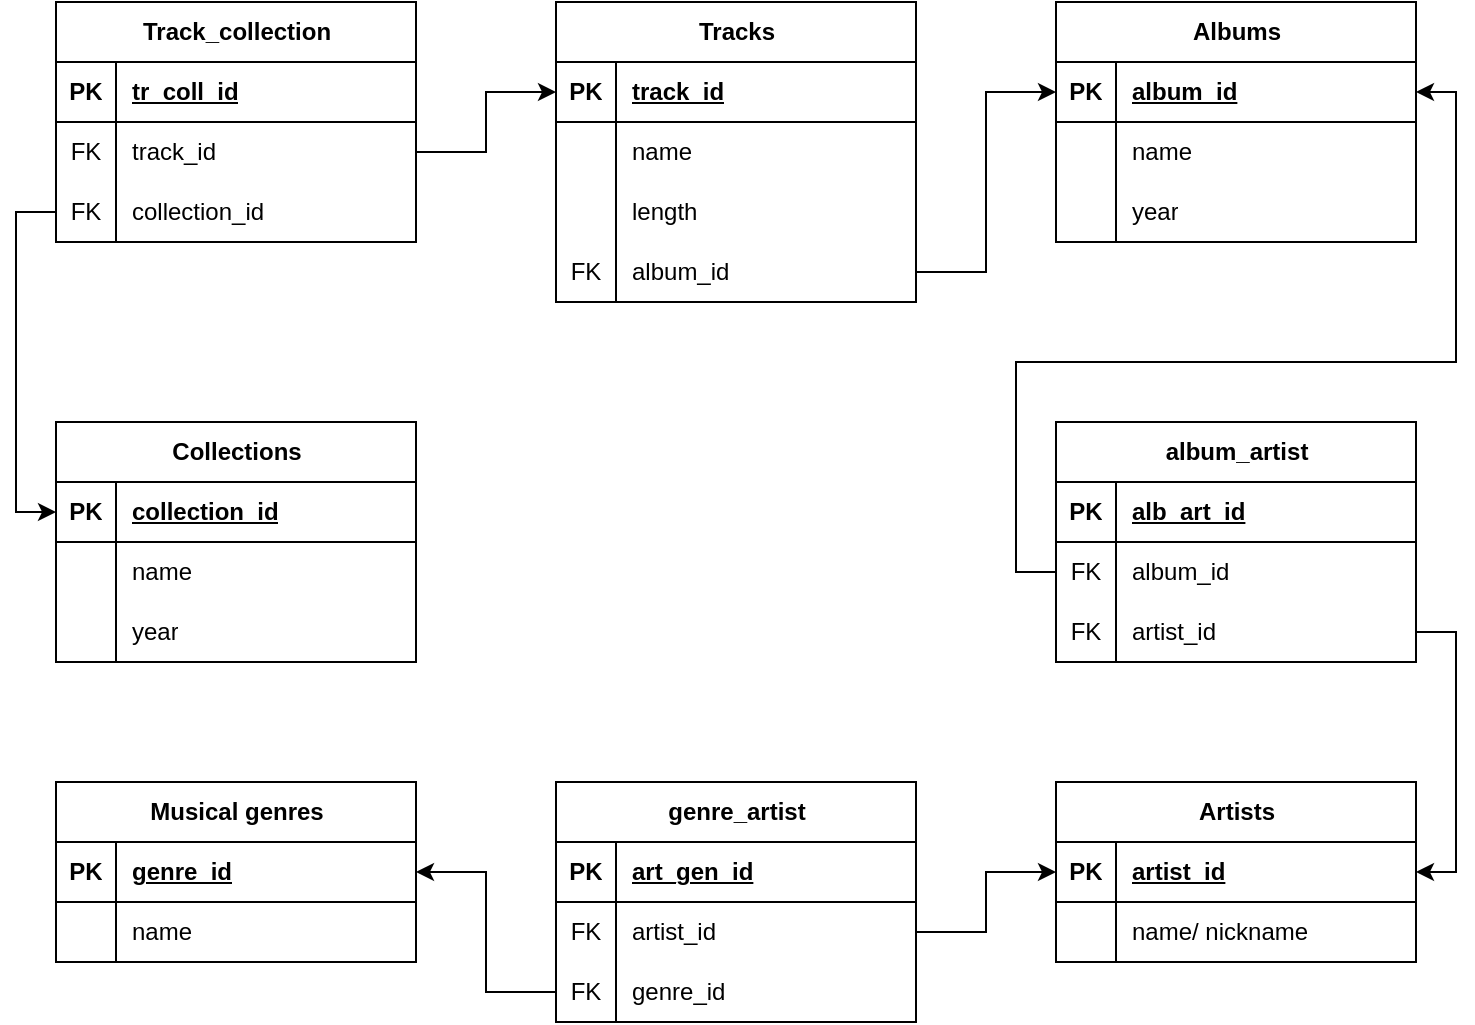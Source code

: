 <mxfile version="21.6.5" type="google">
  <diagram name="Страница 1" id="IG0NRlrLGkzUfWUFihXR">
    <mxGraphModel grid="1" page="1" gridSize="10" guides="1" tooltips="1" connect="1" arrows="1" fold="1" pageScale="1" pageWidth="827" pageHeight="1169" math="0" shadow="0">
      <root>
        <mxCell id="0" />
        <mxCell id="1" parent="0" />
        <mxCell id="9C3MVpAJXpn7DjcmFH6v-1" value="Tracks" style="shape=table;startSize=30;container=1;collapsible=1;childLayout=tableLayout;fixedRows=1;rowLines=0;fontStyle=1;align=center;resizeLast=1;html=1;" vertex="1" parent="1">
          <mxGeometry x="290" y="90" width="180" height="150" as="geometry" />
        </mxCell>
        <mxCell id="9C3MVpAJXpn7DjcmFH6v-2" value="" style="shape=tableRow;horizontal=0;startSize=0;swimlaneHead=0;swimlaneBody=0;fillColor=none;collapsible=0;dropTarget=0;points=[[0,0.5],[1,0.5]];portConstraint=eastwest;top=0;left=0;right=0;bottom=1;" vertex="1" parent="9C3MVpAJXpn7DjcmFH6v-1">
          <mxGeometry y="30" width="180" height="30" as="geometry" />
        </mxCell>
        <mxCell id="9C3MVpAJXpn7DjcmFH6v-3" value="PK" style="shape=partialRectangle;connectable=0;fillColor=none;top=0;left=0;bottom=0;right=0;fontStyle=1;overflow=hidden;whiteSpace=wrap;html=1;" vertex="1" parent="9C3MVpAJXpn7DjcmFH6v-2">
          <mxGeometry width="30" height="30" as="geometry">
            <mxRectangle width="30" height="30" as="alternateBounds" />
          </mxGeometry>
        </mxCell>
        <mxCell id="9C3MVpAJXpn7DjcmFH6v-4" value="track_id" style="shape=partialRectangle;connectable=0;fillColor=none;top=0;left=0;bottom=0;right=0;align=left;spacingLeft=6;fontStyle=5;overflow=hidden;whiteSpace=wrap;html=1;" vertex="1" parent="9C3MVpAJXpn7DjcmFH6v-2">
          <mxGeometry x="30" width="150" height="30" as="geometry">
            <mxRectangle width="150" height="30" as="alternateBounds" />
          </mxGeometry>
        </mxCell>
        <mxCell id="9C3MVpAJXpn7DjcmFH6v-5" value="" style="shape=tableRow;horizontal=0;startSize=0;swimlaneHead=0;swimlaneBody=0;fillColor=none;collapsible=0;dropTarget=0;points=[[0,0.5],[1,0.5]];portConstraint=eastwest;top=0;left=0;right=0;bottom=0;" vertex="1" parent="9C3MVpAJXpn7DjcmFH6v-1">
          <mxGeometry y="60" width="180" height="30" as="geometry" />
        </mxCell>
        <mxCell id="9C3MVpAJXpn7DjcmFH6v-6" value="" style="shape=partialRectangle;connectable=0;fillColor=none;top=0;left=0;bottom=0;right=0;editable=1;overflow=hidden;whiteSpace=wrap;html=1;" vertex="1" parent="9C3MVpAJXpn7DjcmFH6v-5">
          <mxGeometry width="30" height="30" as="geometry">
            <mxRectangle width="30" height="30" as="alternateBounds" />
          </mxGeometry>
        </mxCell>
        <mxCell id="9C3MVpAJXpn7DjcmFH6v-7" value="name" style="shape=partialRectangle;connectable=0;fillColor=none;top=0;left=0;bottom=0;right=0;align=left;spacingLeft=6;overflow=hidden;whiteSpace=wrap;html=1;" vertex="1" parent="9C3MVpAJXpn7DjcmFH6v-5">
          <mxGeometry x="30" width="150" height="30" as="geometry">
            <mxRectangle width="150" height="30" as="alternateBounds" />
          </mxGeometry>
        </mxCell>
        <mxCell id="9C3MVpAJXpn7DjcmFH6v-8" value="" style="shape=tableRow;horizontal=0;startSize=0;swimlaneHead=0;swimlaneBody=0;fillColor=none;collapsible=0;dropTarget=0;points=[[0,0.5],[1,0.5]];portConstraint=eastwest;top=0;left=0;right=0;bottom=0;" vertex="1" parent="9C3MVpAJXpn7DjcmFH6v-1">
          <mxGeometry y="90" width="180" height="30" as="geometry" />
        </mxCell>
        <mxCell id="9C3MVpAJXpn7DjcmFH6v-9" value="" style="shape=partialRectangle;connectable=0;fillColor=none;top=0;left=0;bottom=0;right=0;editable=1;overflow=hidden;whiteSpace=wrap;html=1;" vertex="1" parent="9C3MVpAJXpn7DjcmFH6v-8">
          <mxGeometry width="30" height="30" as="geometry">
            <mxRectangle width="30" height="30" as="alternateBounds" />
          </mxGeometry>
        </mxCell>
        <mxCell id="9C3MVpAJXpn7DjcmFH6v-10" value="length" style="shape=partialRectangle;connectable=0;fillColor=none;top=0;left=0;bottom=0;right=0;align=left;spacingLeft=6;overflow=hidden;whiteSpace=wrap;html=1;" vertex="1" parent="9C3MVpAJXpn7DjcmFH6v-8">
          <mxGeometry x="30" width="150" height="30" as="geometry">
            <mxRectangle width="150" height="30" as="alternateBounds" />
          </mxGeometry>
        </mxCell>
        <mxCell id="9C3MVpAJXpn7DjcmFH6v-53" value="" style="shape=tableRow;horizontal=0;startSize=0;swimlaneHead=0;swimlaneBody=0;fillColor=none;collapsible=0;dropTarget=0;points=[[0,0.5],[1,0.5]];portConstraint=eastwest;top=0;left=0;right=0;bottom=0;" vertex="1" parent="9C3MVpAJXpn7DjcmFH6v-1">
          <mxGeometry y="120" width="180" height="30" as="geometry" />
        </mxCell>
        <mxCell id="9C3MVpAJXpn7DjcmFH6v-54" value="FK" style="shape=partialRectangle;connectable=0;fillColor=none;top=0;left=0;bottom=0;right=0;editable=1;overflow=hidden;whiteSpace=wrap;html=1;" vertex="1" parent="9C3MVpAJXpn7DjcmFH6v-53">
          <mxGeometry width="30" height="30" as="geometry">
            <mxRectangle width="30" height="30" as="alternateBounds" />
          </mxGeometry>
        </mxCell>
        <mxCell id="9C3MVpAJXpn7DjcmFH6v-55" value="album_id" style="shape=partialRectangle;connectable=0;fillColor=none;top=0;left=0;bottom=0;right=0;align=left;spacingLeft=6;overflow=hidden;whiteSpace=wrap;html=1;" vertex="1" parent="9C3MVpAJXpn7DjcmFH6v-53">
          <mxGeometry x="30" width="150" height="30" as="geometry">
            <mxRectangle width="150" height="30" as="alternateBounds" />
          </mxGeometry>
        </mxCell>
        <mxCell id="9C3MVpAJXpn7DjcmFH6v-14" value="Albums" style="shape=table;startSize=30;container=1;collapsible=1;childLayout=tableLayout;fixedRows=1;rowLines=0;fontStyle=1;align=center;resizeLast=1;html=1;" vertex="1" parent="1">
          <mxGeometry x="540" y="90" width="180" height="120" as="geometry" />
        </mxCell>
        <mxCell id="9C3MVpAJXpn7DjcmFH6v-15" value="" style="shape=tableRow;horizontal=0;startSize=0;swimlaneHead=0;swimlaneBody=0;fillColor=none;collapsible=0;dropTarget=0;points=[[0,0.5],[1,0.5]];portConstraint=eastwest;top=0;left=0;right=0;bottom=1;" vertex="1" parent="9C3MVpAJXpn7DjcmFH6v-14">
          <mxGeometry y="30" width="180" height="30" as="geometry" />
        </mxCell>
        <mxCell id="9C3MVpAJXpn7DjcmFH6v-16" value="PK" style="shape=partialRectangle;connectable=0;fillColor=none;top=0;left=0;bottom=0;right=0;fontStyle=1;overflow=hidden;whiteSpace=wrap;html=1;" vertex="1" parent="9C3MVpAJXpn7DjcmFH6v-15">
          <mxGeometry width="30" height="30" as="geometry">
            <mxRectangle width="30" height="30" as="alternateBounds" />
          </mxGeometry>
        </mxCell>
        <mxCell id="9C3MVpAJXpn7DjcmFH6v-17" value="album_id" style="shape=partialRectangle;connectable=0;fillColor=none;top=0;left=0;bottom=0;right=0;align=left;spacingLeft=6;fontStyle=5;overflow=hidden;whiteSpace=wrap;html=1;" vertex="1" parent="9C3MVpAJXpn7DjcmFH6v-15">
          <mxGeometry x="30" width="150" height="30" as="geometry">
            <mxRectangle width="150" height="30" as="alternateBounds" />
          </mxGeometry>
        </mxCell>
        <mxCell id="9C3MVpAJXpn7DjcmFH6v-18" value="" style="shape=tableRow;horizontal=0;startSize=0;swimlaneHead=0;swimlaneBody=0;fillColor=none;collapsible=0;dropTarget=0;points=[[0,0.5],[1,0.5]];portConstraint=eastwest;top=0;left=0;right=0;bottom=0;" vertex="1" parent="9C3MVpAJXpn7DjcmFH6v-14">
          <mxGeometry y="60" width="180" height="30" as="geometry" />
        </mxCell>
        <mxCell id="9C3MVpAJXpn7DjcmFH6v-19" value="" style="shape=partialRectangle;connectable=0;fillColor=none;top=0;left=0;bottom=0;right=0;editable=1;overflow=hidden;whiteSpace=wrap;html=1;" vertex="1" parent="9C3MVpAJXpn7DjcmFH6v-18">
          <mxGeometry width="30" height="30" as="geometry">
            <mxRectangle width="30" height="30" as="alternateBounds" />
          </mxGeometry>
        </mxCell>
        <mxCell id="9C3MVpAJXpn7DjcmFH6v-20" value="name" style="shape=partialRectangle;connectable=0;fillColor=none;top=0;left=0;bottom=0;right=0;align=left;spacingLeft=6;overflow=hidden;whiteSpace=wrap;html=1;" vertex="1" parent="9C3MVpAJXpn7DjcmFH6v-18">
          <mxGeometry x="30" width="150" height="30" as="geometry">
            <mxRectangle width="150" height="30" as="alternateBounds" />
          </mxGeometry>
        </mxCell>
        <mxCell id="9C3MVpAJXpn7DjcmFH6v-21" value="" style="shape=tableRow;horizontal=0;startSize=0;swimlaneHead=0;swimlaneBody=0;fillColor=none;collapsible=0;dropTarget=0;points=[[0,0.5],[1,0.5]];portConstraint=eastwest;top=0;left=0;right=0;bottom=0;" vertex="1" parent="9C3MVpAJXpn7DjcmFH6v-14">
          <mxGeometry y="90" width="180" height="30" as="geometry" />
        </mxCell>
        <mxCell id="9C3MVpAJXpn7DjcmFH6v-22" value="" style="shape=partialRectangle;connectable=0;fillColor=none;top=0;left=0;bottom=0;right=0;editable=1;overflow=hidden;whiteSpace=wrap;html=1;" vertex="1" parent="9C3MVpAJXpn7DjcmFH6v-21">
          <mxGeometry width="30" height="30" as="geometry">
            <mxRectangle width="30" height="30" as="alternateBounds" />
          </mxGeometry>
        </mxCell>
        <mxCell id="9C3MVpAJXpn7DjcmFH6v-23" value="year" style="shape=partialRectangle;connectable=0;fillColor=none;top=0;left=0;bottom=0;right=0;align=left;spacingLeft=6;overflow=hidden;whiteSpace=wrap;html=1;" vertex="1" parent="9C3MVpAJXpn7DjcmFH6v-21">
          <mxGeometry x="30" width="150" height="30" as="geometry">
            <mxRectangle width="150" height="30" as="alternateBounds" />
          </mxGeometry>
        </mxCell>
        <mxCell id="9C3MVpAJXpn7DjcmFH6v-27" value="Artists" style="shape=table;startSize=30;container=1;collapsible=1;childLayout=tableLayout;fixedRows=1;rowLines=0;fontStyle=1;align=center;resizeLast=1;html=1;" vertex="1" parent="1">
          <mxGeometry x="540" y="480" width="180" height="90" as="geometry" />
        </mxCell>
        <mxCell id="9C3MVpAJXpn7DjcmFH6v-28" value="" style="shape=tableRow;horizontal=0;startSize=0;swimlaneHead=0;swimlaneBody=0;fillColor=none;collapsible=0;dropTarget=0;points=[[0,0.5],[1,0.5]];portConstraint=eastwest;top=0;left=0;right=0;bottom=1;" vertex="1" parent="9C3MVpAJXpn7DjcmFH6v-27">
          <mxGeometry y="30" width="180" height="30" as="geometry" />
        </mxCell>
        <mxCell id="9C3MVpAJXpn7DjcmFH6v-29" value="PK" style="shape=partialRectangle;connectable=0;fillColor=none;top=0;left=0;bottom=0;right=0;fontStyle=1;overflow=hidden;whiteSpace=wrap;html=1;" vertex="1" parent="9C3MVpAJXpn7DjcmFH6v-28">
          <mxGeometry width="30" height="30" as="geometry">
            <mxRectangle width="30" height="30" as="alternateBounds" />
          </mxGeometry>
        </mxCell>
        <mxCell id="9C3MVpAJXpn7DjcmFH6v-30" value="artist_id" style="shape=partialRectangle;connectable=0;fillColor=none;top=0;left=0;bottom=0;right=0;align=left;spacingLeft=6;fontStyle=5;overflow=hidden;whiteSpace=wrap;html=1;" vertex="1" parent="9C3MVpAJXpn7DjcmFH6v-28">
          <mxGeometry x="30" width="150" height="30" as="geometry">
            <mxRectangle width="150" height="30" as="alternateBounds" />
          </mxGeometry>
        </mxCell>
        <mxCell id="9C3MVpAJXpn7DjcmFH6v-31" value="" style="shape=tableRow;horizontal=0;startSize=0;swimlaneHead=0;swimlaneBody=0;fillColor=none;collapsible=0;dropTarget=0;points=[[0,0.5],[1,0.5]];portConstraint=eastwest;top=0;left=0;right=0;bottom=0;" vertex="1" parent="9C3MVpAJXpn7DjcmFH6v-27">
          <mxGeometry y="60" width="180" height="30" as="geometry" />
        </mxCell>
        <mxCell id="9C3MVpAJXpn7DjcmFH6v-32" value="" style="shape=partialRectangle;connectable=0;fillColor=none;top=0;left=0;bottom=0;right=0;editable=1;overflow=hidden;whiteSpace=wrap;html=1;" vertex="1" parent="9C3MVpAJXpn7DjcmFH6v-31">
          <mxGeometry width="30" height="30" as="geometry">
            <mxRectangle width="30" height="30" as="alternateBounds" />
          </mxGeometry>
        </mxCell>
        <mxCell id="9C3MVpAJXpn7DjcmFH6v-33" value="name/ nickname" style="shape=partialRectangle;connectable=0;fillColor=none;top=0;left=0;bottom=0;right=0;align=left;spacingLeft=6;overflow=hidden;whiteSpace=wrap;html=1;" vertex="1" parent="9C3MVpAJXpn7DjcmFH6v-31">
          <mxGeometry x="30" width="150" height="30" as="geometry">
            <mxRectangle width="150" height="30" as="alternateBounds" />
          </mxGeometry>
        </mxCell>
        <mxCell id="9C3MVpAJXpn7DjcmFH6v-40" value="Musical genres" style="shape=table;startSize=30;container=1;collapsible=1;childLayout=tableLayout;fixedRows=1;rowLines=0;fontStyle=1;align=center;resizeLast=1;html=1;" vertex="1" parent="1">
          <mxGeometry x="40" y="480" width="180" height="90" as="geometry" />
        </mxCell>
        <mxCell id="9C3MVpAJXpn7DjcmFH6v-41" value="" style="shape=tableRow;horizontal=0;startSize=0;swimlaneHead=0;swimlaneBody=0;fillColor=none;collapsible=0;dropTarget=0;points=[[0,0.5],[1,0.5]];portConstraint=eastwest;top=0;left=0;right=0;bottom=1;" vertex="1" parent="9C3MVpAJXpn7DjcmFH6v-40">
          <mxGeometry y="30" width="180" height="30" as="geometry" />
        </mxCell>
        <mxCell id="9C3MVpAJXpn7DjcmFH6v-42" value="PK" style="shape=partialRectangle;connectable=0;fillColor=none;top=0;left=0;bottom=0;right=0;fontStyle=1;overflow=hidden;whiteSpace=wrap;html=1;" vertex="1" parent="9C3MVpAJXpn7DjcmFH6v-41">
          <mxGeometry width="30" height="30" as="geometry">
            <mxRectangle width="30" height="30" as="alternateBounds" />
          </mxGeometry>
        </mxCell>
        <mxCell id="9C3MVpAJXpn7DjcmFH6v-43" value="genre_id" style="shape=partialRectangle;connectable=0;fillColor=none;top=0;left=0;bottom=0;right=0;align=left;spacingLeft=6;fontStyle=5;overflow=hidden;whiteSpace=wrap;html=1;" vertex="1" parent="9C3MVpAJXpn7DjcmFH6v-41">
          <mxGeometry x="30" width="150" height="30" as="geometry">
            <mxRectangle width="150" height="30" as="alternateBounds" />
          </mxGeometry>
        </mxCell>
        <mxCell id="9C3MVpAJXpn7DjcmFH6v-44" value="" style="shape=tableRow;horizontal=0;startSize=0;swimlaneHead=0;swimlaneBody=0;fillColor=none;collapsible=0;dropTarget=0;points=[[0,0.5],[1,0.5]];portConstraint=eastwest;top=0;left=0;right=0;bottom=0;" vertex="1" parent="9C3MVpAJXpn7DjcmFH6v-40">
          <mxGeometry y="60" width="180" height="30" as="geometry" />
        </mxCell>
        <mxCell id="9C3MVpAJXpn7DjcmFH6v-45" value="" style="shape=partialRectangle;connectable=0;fillColor=none;top=0;left=0;bottom=0;right=0;editable=1;overflow=hidden;whiteSpace=wrap;html=1;" vertex="1" parent="9C3MVpAJXpn7DjcmFH6v-44">
          <mxGeometry width="30" height="30" as="geometry">
            <mxRectangle width="30" height="30" as="alternateBounds" />
          </mxGeometry>
        </mxCell>
        <mxCell id="9C3MVpAJXpn7DjcmFH6v-46" value="name" style="shape=partialRectangle;connectable=0;fillColor=none;top=0;left=0;bottom=0;right=0;align=left;spacingLeft=6;overflow=hidden;whiteSpace=wrap;html=1;" vertex="1" parent="9C3MVpAJXpn7DjcmFH6v-44">
          <mxGeometry x="30" width="150" height="30" as="geometry">
            <mxRectangle width="150" height="30" as="alternateBounds" />
          </mxGeometry>
        </mxCell>
        <mxCell id="9C3MVpAJXpn7DjcmFH6v-56" style="edgeStyle=orthogonalEdgeStyle;rounded=0;orthogonalLoop=1;jettySize=auto;html=1;entryX=0;entryY=0.5;entryDx=0;entryDy=0;" edge="1" parent="1" source="9C3MVpAJXpn7DjcmFH6v-53" target="9C3MVpAJXpn7DjcmFH6v-15">
          <mxGeometry relative="1" as="geometry" />
        </mxCell>
        <mxCell id="9C3MVpAJXpn7DjcmFH6v-66" style="edgeStyle=orthogonalEdgeStyle;rounded=0;orthogonalLoop=1;jettySize=auto;html=1;entryX=1;entryY=0.5;entryDx=0;entryDy=0;exitX=1;exitY=0.5;exitDx=0;exitDy=0;" edge="1" parent="1" source="rsEX4qIFLKSvXHRon18p-21" target="9C3MVpAJXpn7DjcmFH6v-28">
          <mxGeometry relative="1" as="geometry" />
        </mxCell>
        <mxCell id="wJxjfCZ2Ebb5M_xHl17E-1" value="Collections" style="shape=table;startSize=30;container=1;collapsible=1;childLayout=tableLayout;fixedRows=1;rowLines=0;fontStyle=1;align=center;resizeLast=1;html=1;" vertex="1" parent="1">
          <mxGeometry x="40" y="300" width="180" height="120" as="geometry" />
        </mxCell>
        <mxCell id="wJxjfCZ2Ebb5M_xHl17E-2" value="" style="shape=tableRow;horizontal=0;startSize=0;swimlaneHead=0;swimlaneBody=0;fillColor=none;collapsible=0;dropTarget=0;points=[[0,0.5],[1,0.5]];portConstraint=eastwest;top=0;left=0;right=0;bottom=1;" vertex="1" parent="wJxjfCZ2Ebb5M_xHl17E-1">
          <mxGeometry y="30" width="180" height="30" as="geometry" />
        </mxCell>
        <mxCell id="wJxjfCZ2Ebb5M_xHl17E-3" value="PK" style="shape=partialRectangle;connectable=0;fillColor=none;top=0;left=0;bottom=0;right=0;fontStyle=1;overflow=hidden;whiteSpace=wrap;html=1;" vertex="1" parent="wJxjfCZ2Ebb5M_xHl17E-2">
          <mxGeometry width="30" height="30" as="geometry">
            <mxRectangle width="30" height="30" as="alternateBounds" />
          </mxGeometry>
        </mxCell>
        <mxCell id="wJxjfCZ2Ebb5M_xHl17E-4" value="collection_id" style="shape=partialRectangle;connectable=0;fillColor=none;top=0;left=0;bottom=0;right=0;align=left;spacingLeft=6;fontStyle=5;overflow=hidden;whiteSpace=wrap;html=1;" vertex="1" parent="wJxjfCZ2Ebb5M_xHl17E-2">
          <mxGeometry x="30" width="150" height="30" as="geometry">
            <mxRectangle width="150" height="30" as="alternateBounds" />
          </mxGeometry>
        </mxCell>
        <mxCell id="wJxjfCZ2Ebb5M_xHl17E-5" value="" style="shape=tableRow;horizontal=0;startSize=0;swimlaneHead=0;swimlaneBody=0;fillColor=none;collapsible=0;dropTarget=0;points=[[0,0.5],[1,0.5]];portConstraint=eastwest;top=0;left=0;right=0;bottom=0;" vertex="1" parent="wJxjfCZ2Ebb5M_xHl17E-1">
          <mxGeometry y="60" width="180" height="30" as="geometry" />
        </mxCell>
        <mxCell id="wJxjfCZ2Ebb5M_xHl17E-6" value="" style="shape=partialRectangle;connectable=0;fillColor=none;top=0;left=0;bottom=0;right=0;editable=1;overflow=hidden;whiteSpace=wrap;html=1;" vertex="1" parent="wJxjfCZ2Ebb5M_xHl17E-5">
          <mxGeometry width="30" height="30" as="geometry">
            <mxRectangle width="30" height="30" as="alternateBounds" />
          </mxGeometry>
        </mxCell>
        <mxCell id="wJxjfCZ2Ebb5M_xHl17E-7" value="name" style="shape=partialRectangle;connectable=0;fillColor=none;top=0;left=0;bottom=0;right=0;align=left;spacingLeft=6;overflow=hidden;whiteSpace=wrap;html=1;" vertex="1" parent="wJxjfCZ2Ebb5M_xHl17E-5">
          <mxGeometry x="30" width="150" height="30" as="geometry">
            <mxRectangle width="150" height="30" as="alternateBounds" />
          </mxGeometry>
        </mxCell>
        <mxCell id="wJxjfCZ2Ebb5M_xHl17E-8" value="" style="shape=tableRow;horizontal=0;startSize=0;swimlaneHead=0;swimlaneBody=0;fillColor=none;collapsible=0;dropTarget=0;points=[[0,0.5],[1,0.5]];portConstraint=eastwest;top=0;left=0;right=0;bottom=0;" vertex="1" parent="wJxjfCZ2Ebb5M_xHl17E-1">
          <mxGeometry y="90" width="180" height="30" as="geometry" />
        </mxCell>
        <mxCell id="wJxjfCZ2Ebb5M_xHl17E-9" value="" style="shape=partialRectangle;connectable=0;fillColor=none;top=0;left=0;bottom=0;right=0;editable=1;overflow=hidden;whiteSpace=wrap;html=1;" vertex="1" parent="wJxjfCZ2Ebb5M_xHl17E-8">
          <mxGeometry width="30" height="30" as="geometry">
            <mxRectangle width="30" height="30" as="alternateBounds" />
          </mxGeometry>
        </mxCell>
        <mxCell id="wJxjfCZ2Ebb5M_xHl17E-10" value="year" style="shape=partialRectangle;connectable=0;fillColor=none;top=0;left=0;bottom=0;right=0;align=left;spacingLeft=6;overflow=hidden;whiteSpace=wrap;html=1;" vertex="1" parent="wJxjfCZ2Ebb5M_xHl17E-8">
          <mxGeometry x="30" width="150" height="30" as="geometry">
            <mxRectangle width="150" height="30" as="alternateBounds" />
          </mxGeometry>
        </mxCell>
        <mxCell id="rsEX4qIFLKSvXHRon18p-1" value="genre_artist" style="shape=table;startSize=30;container=1;collapsible=1;childLayout=tableLayout;fixedRows=1;rowLines=0;fontStyle=1;align=center;resizeLast=1;html=1;" vertex="1" parent="1">
          <mxGeometry x="290" y="480" width="180" height="120" as="geometry" />
        </mxCell>
        <mxCell id="rsEX4qIFLKSvXHRon18p-2" value="" style="shape=tableRow;horizontal=0;startSize=0;swimlaneHead=0;swimlaneBody=0;fillColor=none;collapsible=0;dropTarget=0;points=[[0,0.5],[1,0.5]];portConstraint=eastwest;top=0;left=0;right=0;bottom=1;" vertex="1" parent="rsEX4qIFLKSvXHRon18p-1">
          <mxGeometry y="30" width="180" height="30" as="geometry" />
        </mxCell>
        <mxCell id="rsEX4qIFLKSvXHRon18p-3" value="PK" style="shape=partialRectangle;connectable=0;fillColor=none;top=0;left=0;bottom=0;right=0;fontStyle=1;overflow=hidden;whiteSpace=wrap;html=1;" vertex="1" parent="rsEX4qIFLKSvXHRon18p-2">
          <mxGeometry width="30" height="30" as="geometry">
            <mxRectangle width="30" height="30" as="alternateBounds" />
          </mxGeometry>
        </mxCell>
        <mxCell id="rsEX4qIFLKSvXHRon18p-4" value="art_gen_id" style="shape=partialRectangle;connectable=0;fillColor=none;top=0;left=0;bottom=0;right=0;align=left;spacingLeft=6;fontStyle=5;overflow=hidden;whiteSpace=wrap;html=1;" vertex="1" parent="rsEX4qIFLKSvXHRon18p-2">
          <mxGeometry x="30" width="150" height="30" as="geometry">
            <mxRectangle width="150" height="30" as="alternateBounds" />
          </mxGeometry>
        </mxCell>
        <mxCell id="rsEX4qIFLKSvXHRon18p-5" value="" style="shape=tableRow;horizontal=0;startSize=0;swimlaneHead=0;swimlaneBody=0;fillColor=none;collapsible=0;dropTarget=0;points=[[0,0.5],[1,0.5]];portConstraint=eastwest;top=0;left=0;right=0;bottom=0;" vertex="1" parent="rsEX4qIFLKSvXHRon18p-1">
          <mxGeometry y="60" width="180" height="30" as="geometry" />
        </mxCell>
        <mxCell id="rsEX4qIFLKSvXHRon18p-6" value="FK" style="shape=partialRectangle;connectable=0;fillColor=none;top=0;left=0;bottom=0;right=0;editable=1;overflow=hidden;whiteSpace=wrap;html=1;" vertex="1" parent="rsEX4qIFLKSvXHRon18p-5">
          <mxGeometry width="30" height="30" as="geometry">
            <mxRectangle width="30" height="30" as="alternateBounds" />
          </mxGeometry>
        </mxCell>
        <mxCell id="rsEX4qIFLKSvXHRon18p-7" value="artist_id" style="shape=partialRectangle;connectable=0;fillColor=none;top=0;left=0;bottom=0;right=0;align=left;spacingLeft=6;overflow=hidden;whiteSpace=wrap;html=1;" vertex="1" parent="rsEX4qIFLKSvXHRon18p-5">
          <mxGeometry x="30" width="150" height="30" as="geometry">
            <mxRectangle width="150" height="30" as="alternateBounds" />
          </mxGeometry>
        </mxCell>
        <mxCell id="rsEX4qIFLKSvXHRon18p-8" value="" style="shape=tableRow;horizontal=0;startSize=0;swimlaneHead=0;swimlaneBody=0;fillColor=none;collapsible=0;dropTarget=0;points=[[0,0.5],[1,0.5]];portConstraint=eastwest;top=0;left=0;right=0;bottom=0;" vertex="1" parent="rsEX4qIFLKSvXHRon18p-1">
          <mxGeometry y="90" width="180" height="30" as="geometry" />
        </mxCell>
        <mxCell id="rsEX4qIFLKSvXHRon18p-9" value="FK" style="shape=partialRectangle;connectable=0;fillColor=none;top=0;left=0;bottom=0;right=0;editable=1;overflow=hidden;whiteSpace=wrap;html=1;" vertex="1" parent="rsEX4qIFLKSvXHRon18p-8">
          <mxGeometry width="30" height="30" as="geometry">
            <mxRectangle width="30" height="30" as="alternateBounds" />
          </mxGeometry>
        </mxCell>
        <mxCell id="rsEX4qIFLKSvXHRon18p-10" value="genre_id" style="shape=partialRectangle;connectable=0;fillColor=none;top=0;left=0;bottom=0;right=0;align=left;spacingLeft=6;overflow=hidden;whiteSpace=wrap;html=1;" vertex="1" parent="rsEX4qIFLKSvXHRon18p-8">
          <mxGeometry x="30" width="150" height="30" as="geometry">
            <mxRectangle width="150" height="30" as="alternateBounds" />
          </mxGeometry>
        </mxCell>
        <mxCell id="rsEX4qIFLKSvXHRon18p-12" style="edgeStyle=orthogonalEdgeStyle;rounded=0;orthogonalLoop=1;jettySize=auto;html=1;entryX=0;entryY=0.5;entryDx=0;entryDy=0;" edge="1" parent="1" source="rsEX4qIFLKSvXHRon18p-5" target="9C3MVpAJXpn7DjcmFH6v-28">
          <mxGeometry relative="1" as="geometry" />
        </mxCell>
        <mxCell id="rsEX4qIFLKSvXHRon18p-13" style="edgeStyle=orthogonalEdgeStyle;rounded=0;orthogonalLoop=1;jettySize=auto;html=1;entryX=1;entryY=0.5;entryDx=0;entryDy=0;" edge="1" parent="1" source="rsEX4qIFLKSvXHRon18p-8" target="9C3MVpAJXpn7DjcmFH6v-41">
          <mxGeometry relative="1" as="geometry" />
        </mxCell>
        <mxCell id="rsEX4qIFLKSvXHRon18p-14" value="album_artist" style="shape=table;startSize=30;container=1;collapsible=1;childLayout=tableLayout;fixedRows=1;rowLines=0;fontStyle=1;align=center;resizeLast=1;html=1;" vertex="1" parent="1">
          <mxGeometry x="540" y="300" width="180" height="120" as="geometry" />
        </mxCell>
        <mxCell id="rsEX4qIFLKSvXHRon18p-15" value="" style="shape=tableRow;horizontal=0;startSize=0;swimlaneHead=0;swimlaneBody=0;fillColor=none;collapsible=0;dropTarget=0;points=[[0,0.5],[1,0.5]];portConstraint=eastwest;top=0;left=0;right=0;bottom=1;" vertex="1" parent="rsEX4qIFLKSvXHRon18p-14">
          <mxGeometry y="30" width="180" height="30" as="geometry" />
        </mxCell>
        <mxCell id="rsEX4qIFLKSvXHRon18p-16" value="PK" style="shape=partialRectangle;connectable=0;fillColor=none;top=0;left=0;bottom=0;right=0;fontStyle=1;overflow=hidden;whiteSpace=wrap;html=1;" vertex="1" parent="rsEX4qIFLKSvXHRon18p-15">
          <mxGeometry width="30" height="30" as="geometry">
            <mxRectangle width="30" height="30" as="alternateBounds" />
          </mxGeometry>
        </mxCell>
        <mxCell id="rsEX4qIFLKSvXHRon18p-17" value="alb_art_id" style="shape=partialRectangle;connectable=0;fillColor=none;top=0;left=0;bottom=0;right=0;align=left;spacingLeft=6;fontStyle=5;overflow=hidden;whiteSpace=wrap;html=1;" vertex="1" parent="rsEX4qIFLKSvXHRon18p-15">
          <mxGeometry x="30" width="150" height="30" as="geometry">
            <mxRectangle width="150" height="30" as="alternateBounds" />
          </mxGeometry>
        </mxCell>
        <mxCell id="rsEX4qIFLKSvXHRon18p-18" value="" style="shape=tableRow;horizontal=0;startSize=0;swimlaneHead=0;swimlaneBody=0;fillColor=none;collapsible=0;dropTarget=0;points=[[0,0.5],[1,0.5]];portConstraint=eastwest;top=0;left=0;right=0;bottom=0;" vertex="1" parent="rsEX4qIFLKSvXHRon18p-14">
          <mxGeometry y="60" width="180" height="30" as="geometry" />
        </mxCell>
        <mxCell id="rsEX4qIFLKSvXHRon18p-19" value="FK" style="shape=partialRectangle;connectable=0;fillColor=none;top=0;left=0;bottom=0;right=0;editable=1;overflow=hidden;whiteSpace=wrap;html=1;" vertex="1" parent="rsEX4qIFLKSvXHRon18p-18">
          <mxGeometry width="30" height="30" as="geometry">
            <mxRectangle width="30" height="30" as="alternateBounds" />
          </mxGeometry>
        </mxCell>
        <mxCell id="rsEX4qIFLKSvXHRon18p-20" value="album_id" style="shape=partialRectangle;connectable=0;fillColor=none;top=0;left=0;bottom=0;right=0;align=left;spacingLeft=6;overflow=hidden;whiteSpace=wrap;html=1;" vertex="1" parent="rsEX4qIFLKSvXHRon18p-18">
          <mxGeometry x="30" width="150" height="30" as="geometry">
            <mxRectangle width="150" height="30" as="alternateBounds" />
          </mxGeometry>
        </mxCell>
        <mxCell id="rsEX4qIFLKSvXHRon18p-21" value="" style="shape=tableRow;horizontal=0;startSize=0;swimlaneHead=0;swimlaneBody=0;fillColor=none;collapsible=0;dropTarget=0;points=[[0,0.5],[1,0.5]];portConstraint=eastwest;top=0;left=0;right=0;bottom=0;" vertex="1" parent="rsEX4qIFLKSvXHRon18p-14">
          <mxGeometry y="90" width="180" height="30" as="geometry" />
        </mxCell>
        <mxCell id="rsEX4qIFLKSvXHRon18p-22" value="FK" style="shape=partialRectangle;connectable=0;fillColor=none;top=0;left=0;bottom=0;right=0;editable=1;overflow=hidden;whiteSpace=wrap;html=1;" vertex="1" parent="rsEX4qIFLKSvXHRon18p-21">
          <mxGeometry width="30" height="30" as="geometry">
            <mxRectangle width="30" height="30" as="alternateBounds" />
          </mxGeometry>
        </mxCell>
        <mxCell id="rsEX4qIFLKSvXHRon18p-23" value="artist_id" style="shape=partialRectangle;connectable=0;fillColor=none;top=0;left=0;bottom=0;right=0;align=left;spacingLeft=6;overflow=hidden;whiteSpace=wrap;html=1;" vertex="1" parent="rsEX4qIFLKSvXHRon18p-21">
          <mxGeometry x="30" width="150" height="30" as="geometry">
            <mxRectangle width="150" height="30" as="alternateBounds" />
          </mxGeometry>
        </mxCell>
        <mxCell id="rsEX4qIFLKSvXHRon18p-28" style="edgeStyle=orthogonalEdgeStyle;rounded=0;orthogonalLoop=1;jettySize=auto;html=1;entryX=1;entryY=0.5;entryDx=0;entryDy=0;" edge="1" parent="1" source="rsEX4qIFLKSvXHRon18p-18" target="9C3MVpAJXpn7DjcmFH6v-15">
          <mxGeometry relative="1" as="geometry">
            <Array as="points">
              <mxPoint x="520" y="375" />
              <mxPoint x="520" y="270" />
              <mxPoint x="740" y="270" />
              <mxPoint x="740" y="135" />
            </Array>
          </mxGeometry>
        </mxCell>
        <mxCell id="akC58yg9DUQtDzmhScj0-1" value="Track_collection" style="shape=table;startSize=30;container=1;collapsible=1;childLayout=tableLayout;fixedRows=1;rowLines=0;fontStyle=1;align=center;resizeLast=1;html=1;" vertex="1" parent="1">
          <mxGeometry x="40" y="90" width="180" height="120" as="geometry" />
        </mxCell>
        <mxCell id="akC58yg9DUQtDzmhScj0-2" value="" style="shape=tableRow;horizontal=0;startSize=0;swimlaneHead=0;swimlaneBody=0;fillColor=none;collapsible=0;dropTarget=0;points=[[0,0.5],[1,0.5]];portConstraint=eastwest;top=0;left=0;right=0;bottom=1;" vertex="1" parent="akC58yg9DUQtDzmhScj0-1">
          <mxGeometry y="30" width="180" height="30" as="geometry" />
        </mxCell>
        <mxCell id="akC58yg9DUQtDzmhScj0-3" value="PK" style="shape=partialRectangle;connectable=0;fillColor=none;top=0;left=0;bottom=0;right=0;fontStyle=1;overflow=hidden;whiteSpace=wrap;html=1;" vertex="1" parent="akC58yg9DUQtDzmhScj0-2">
          <mxGeometry width="30" height="30" as="geometry">
            <mxRectangle width="30" height="30" as="alternateBounds" />
          </mxGeometry>
        </mxCell>
        <mxCell id="akC58yg9DUQtDzmhScj0-4" value="tr_coll_id" style="shape=partialRectangle;connectable=0;fillColor=none;top=0;left=0;bottom=0;right=0;align=left;spacingLeft=6;fontStyle=5;overflow=hidden;whiteSpace=wrap;html=1;" vertex="1" parent="akC58yg9DUQtDzmhScj0-2">
          <mxGeometry x="30" width="150" height="30" as="geometry">
            <mxRectangle width="150" height="30" as="alternateBounds" />
          </mxGeometry>
        </mxCell>
        <mxCell id="akC58yg9DUQtDzmhScj0-5" value="" style="shape=tableRow;horizontal=0;startSize=0;swimlaneHead=0;swimlaneBody=0;fillColor=none;collapsible=0;dropTarget=0;points=[[0,0.5],[1,0.5]];portConstraint=eastwest;top=0;left=0;right=0;bottom=0;" vertex="1" parent="akC58yg9DUQtDzmhScj0-1">
          <mxGeometry y="60" width="180" height="30" as="geometry" />
        </mxCell>
        <mxCell id="akC58yg9DUQtDzmhScj0-6" value="FK" style="shape=partialRectangle;connectable=0;fillColor=none;top=0;left=0;bottom=0;right=0;editable=1;overflow=hidden;whiteSpace=wrap;html=1;" vertex="1" parent="akC58yg9DUQtDzmhScj0-5">
          <mxGeometry width="30" height="30" as="geometry">
            <mxRectangle width="30" height="30" as="alternateBounds" />
          </mxGeometry>
        </mxCell>
        <mxCell id="akC58yg9DUQtDzmhScj0-7" value="track_id" style="shape=partialRectangle;connectable=0;fillColor=none;top=0;left=0;bottom=0;right=0;align=left;spacingLeft=6;overflow=hidden;whiteSpace=wrap;html=1;" vertex="1" parent="akC58yg9DUQtDzmhScj0-5">
          <mxGeometry x="30" width="150" height="30" as="geometry">
            <mxRectangle width="150" height="30" as="alternateBounds" />
          </mxGeometry>
        </mxCell>
        <mxCell id="akC58yg9DUQtDzmhScj0-8" value="" style="shape=tableRow;horizontal=0;startSize=0;swimlaneHead=0;swimlaneBody=0;fillColor=none;collapsible=0;dropTarget=0;points=[[0,0.5],[1,0.5]];portConstraint=eastwest;top=0;left=0;right=0;bottom=0;" vertex="1" parent="akC58yg9DUQtDzmhScj0-1">
          <mxGeometry y="90" width="180" height="30" as="geometry" />
        </mxCell>
        <mxCell id="akC58yg9DUQtDzmhScj0-9" value="FK" style="shape=partialRectangle;connectable=0;fillColor=none;top=0;left=0;bottom=0;right=0;editable=1;overflow=hidden;whiteSpace=wrap;html=1;" vertex="1" parent="akC58yg9DUQtDzmhScj0-8">
          <mxGeometry width="30" height="30" as="geometry">
            <mxRectangle width="30" height="30" as="alternateBounds" />
          </mxGeometry>
        </mxCell>
        <mxCell id="akC58yg9DUQtDzmhScj0-10" value="collection_id" style="shape=partialRectangle;connectable=0;fillColor=none;top=0;left=0;bottom=0;right=0;align=left;spacingLeft=6;overflow=hidden;whiteSpace=wrap;html=1;" vertex="1" parent="akC58yg9DUQtDzmhScj0-8">
          <mxGeometry x="30" width="150" height="30" as="geometry">
            <mxRectangle width="150" height="30" as="alternateBounds" />
          </mxGeometry>
        </mxCell>
        <mxCell id="akC58yg9DUQtDzmhScj0-11" style="edgeStyle=orthogonalEdgeStyle;rounded=0;orthogonalLoop=1;jettySize=auto;html=1;entryX=0;entryY=0.5;entryDx=0;entryDy=0;" edge="1" parent="1" source="akC58yg9DUQtDzmhScj0-8" target="wJxjfCZ2Ebb5M_xHl17E-2">
          <mxGeometry relative="1" as="geometry" />
        </mxCell>
        <mxCell id="akC58yg9DUQtDzmhScj0-12" style="edgeStyle=orthogonalEdgeStyle;rounded=0;orthogonalLoop=1;jettySize=auto;html=1;entryX=0;entryY=0.5;entryDx=0;entryDy=0;exitX=1;exitY=0.5;exitDx=0;exitDy=0;" edge="1" parent="1" source="akC58yg9DUQtDzmhScj0-5" target="9C3MVpAJXpn7DjcmFH6v-2">
          <mxGeometry relative="1" as="geometry" />
        </mxCell>
      </root>
    </mxGraphModel>
  </diagram>
</mxfile>

